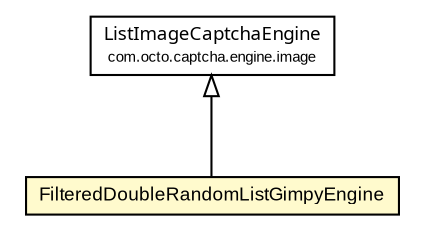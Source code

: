 #!/usr/local/bin/dot
#
# Class diagram 
# Generated by UmlGraph version 4.6 (http://www.spinellis.gr/sw/umlgraph)
#

digraph G {
	edge [fontname="arial",fontsize=10,labelfontname="arial",labelfontsize=10];
	node [fontname="arial",fontsize=10,shape=plaintext];
	// com.octo.captcha.engine.image.ListImageCaptchaEngine
	c14212 [label=<<table border="0" cellborder="1" cellspacing="0" cellpadding="2" port="p" href="../ListImageCaptchaEngine.html">
		<tr><td><table border="0" cellspacing="0" cellpadding="1">
			<tr><td><font face="ariali"> ListImageCaptchaEngine </font></td></tr>
			<tr><td><font point-size="7.0"> com.octo.captcha.engine.image </font></td></tr>
		</table></td></tr>
		</table>>, fontname="arial", fontcolor="black", fontsize=9.0];
	// com.octo.captcha.engine.image.gimpy.FilteredDoubleRandomListGimpyEngine
	c14221 [label=<<table border="0" cellborder="1" cellspacing="0" cellpadding="2" port="p" bgcolor="lemonChiffon" href="./FilteredDoubleRandomListGimpyEngine.html">
		<tr><td><table border="0" cellspacing="0" cellpadding="1">
			<tr><td> FilteredDoubleRandomListGimpyEngine </td></tr>
		</table></td></tr>
		</table>>, fontname="arial", fontcolor="black", fontsize=9.0];
	//com.octo.captcha.engine.image.gimpy.FilteredDoubleRandomListGimpyEngine extends com.octo.captcha.engine.image.ListImageCaptchaEngine
	c14212:p -> c14221:p [dir=back,arrowtail=empty];
}

